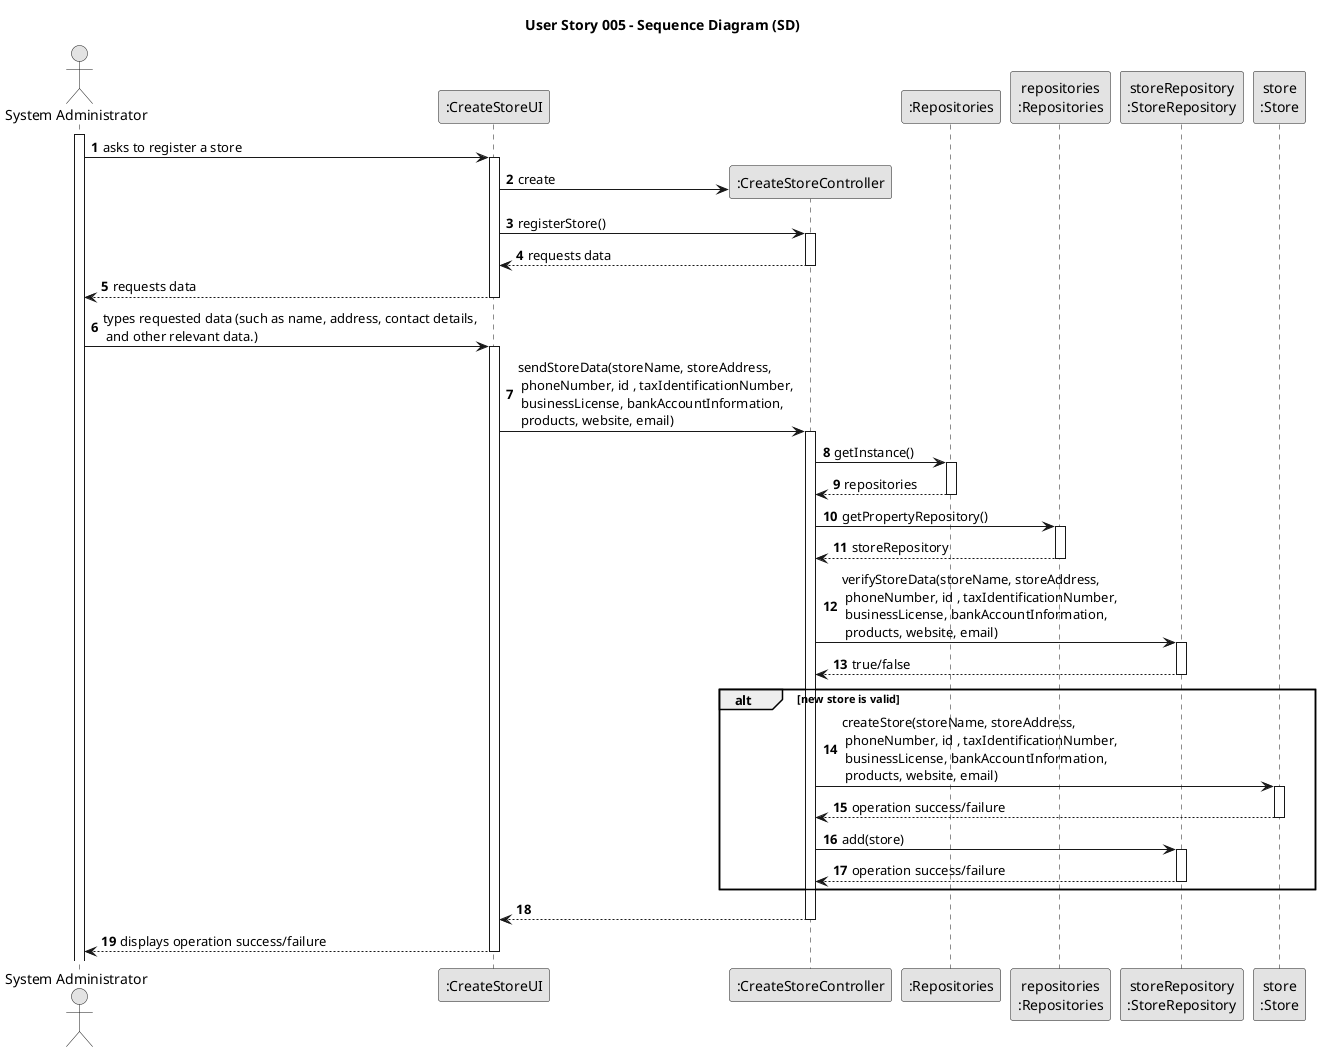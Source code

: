 @startuml
skinparam monochrome true
skinparam packageStyle rectangle
skinparam shadowing false

title User Story 005 - Sequence Diagram (SD)

autonumber

actor "System Administrator" as Employee
participant ":CreateStoreUI" as System
participant ":CreateStoreController" as CTRL
participant ":Repositories" as RepositorySingleton
participant "repositories\n:Repositories" as PLAT
participant "storeRepository\n:StoreRepository" as Repository
participant "store\n:Store" as Store

activate Employee

    Employee -> System : asks to register a store
    activate System
    System -> CTRL** : create
    System -> CTRL : registerStore()


        activate CTRL

         CTRL --> System : requests data

         deactivate CTRL

         System --> Employee : requests data

         deactivate System

    Employee -> System : types requested data (such as name, address, contact details,\n and other relevant data.)
    activate System

System -> CTRL : sendStoreData(storeName, storeAddress,\n phoneNumber, id , taxIdentificationNumber,\n businessLicense, bankAccountInformation,\n products, website, email)


activate CTRL

    CTRL -> RepositorySingleton : getInstance()
    activate RepositorySingleton

    RepositorySingleton --> CTRL: repositories
    deactivate RepositorySingleton

    CTRL -> PLAT : getPropertyRepository()
    activate PLAT

    PLAT --> CTRL: storeRepository
    deactivate PLAT

CTRL -> Repository : verifyStoreData(storeName, storeAddress,\n phoneNumber, id , taxIdentificationNumber,\n businessLicense, bankAccountInformation,\n products, website, email)
activate Repository

Repository --> CTRL : true/false
deactivate Repository

alt new store is valid
CTRL -> Store : createStore(storeName, storeAddress,\n phoneNumber, id , taxIdentificationNumber,\n businessLicense, bankAccountInformation,\n products, website, email)
activate Store
Store --> CTRL : operation success/failure
deactivate Store
CTRL -> Repository : add(store)
activate Repository
Repository --> CTRL : operation success/failure
deactivate

end
CTRL --> System
deactivate CTRL




deactivate CTRL


        System --> Employee : displays operation success/failure
    deactivate System

@enduml